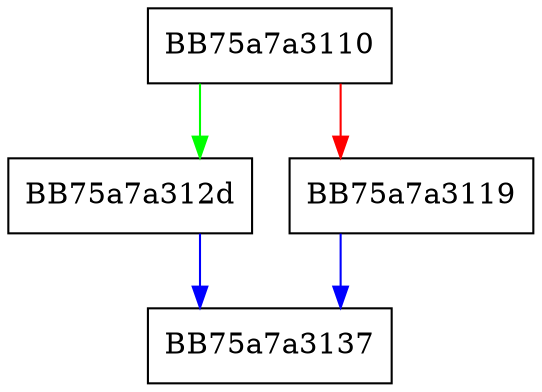 digraph feof {
  node [shape="box"];
  graph [splines=ortho];
  BB75a7a3110 -> BB75a7a312d [color="green"];
  BB75a7a3110 -> BB75a7a3119 [color="red"];
  BB75a7a3119 -> BB75a7a3137 [color="blue"];
  BB75a7a312d -> BB75a7a3137 [color="blue"];
}